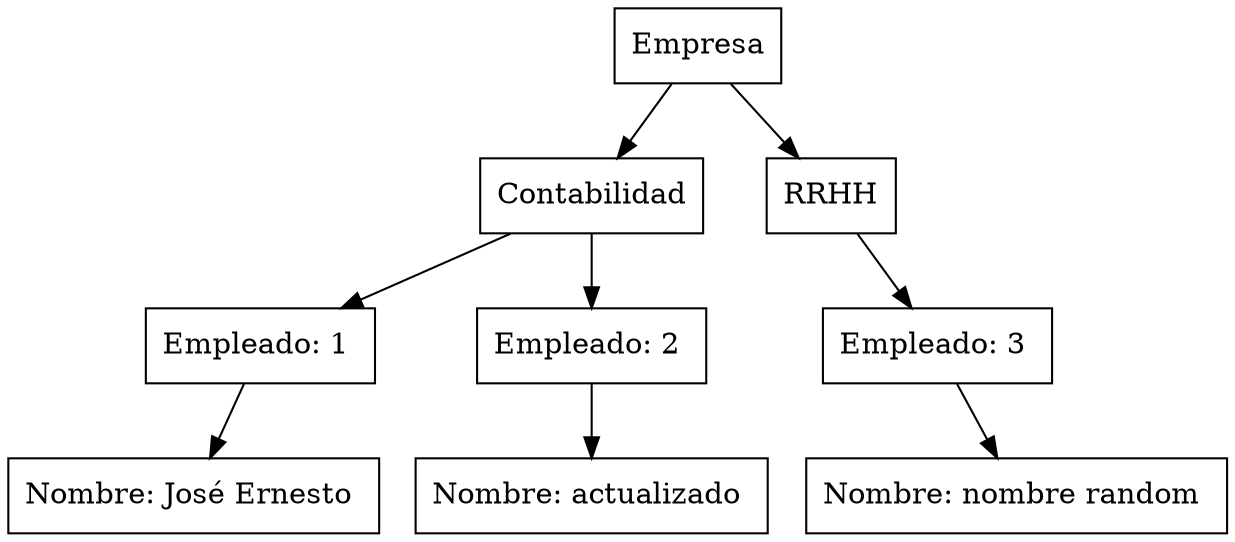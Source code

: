 digraph G { 
node[shape=elipse] 
nodoRaiz[label="Empresa"] 
nodoDeptoContabilidad[label="Contabilidad"] 
nodoRaiz ->nodoDeptoContabilidad
nodoEmpl1[label="Empleado: 1 "] 
nodoDeptoContabilidad->nodoEmpl1
nodoEmpl1name[label="Nombre: José Ernesto "] 
nodoEmpl1->nodoEmpl1name
nodoEmpl2[label="Empleado: 2 "] 
nodoDeptoContabilidad->nodoEmpl2
nodoEmpl2name[label="Nombre: actualizado "] 
nodoEmpl2->nodoEmpl2name
nodoDeptoRRHH[label="RRHH"] 
nodoRaiz ->nodoDeptoRRHH
nodoEmpl3[label="Empleado: 3 "] 
nodoDeptoRRHH->nodoEmpl3
nodoEmpl3name[label="Nombre: nombre random "] 
nodoEmpl3->nodoEmpl3name
}
